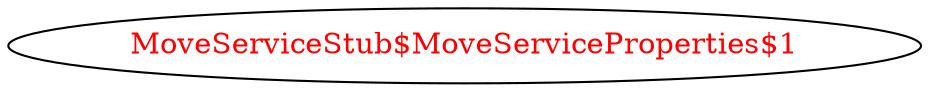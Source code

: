 digraph dependencyGraph {
 concentrate=true;
 ranksep="2.0";
 rankdir="LR"; 
 splines="ortho";
"MoveServiceStub$MoveServiceProperties$1" [fontcolor="red"];
}